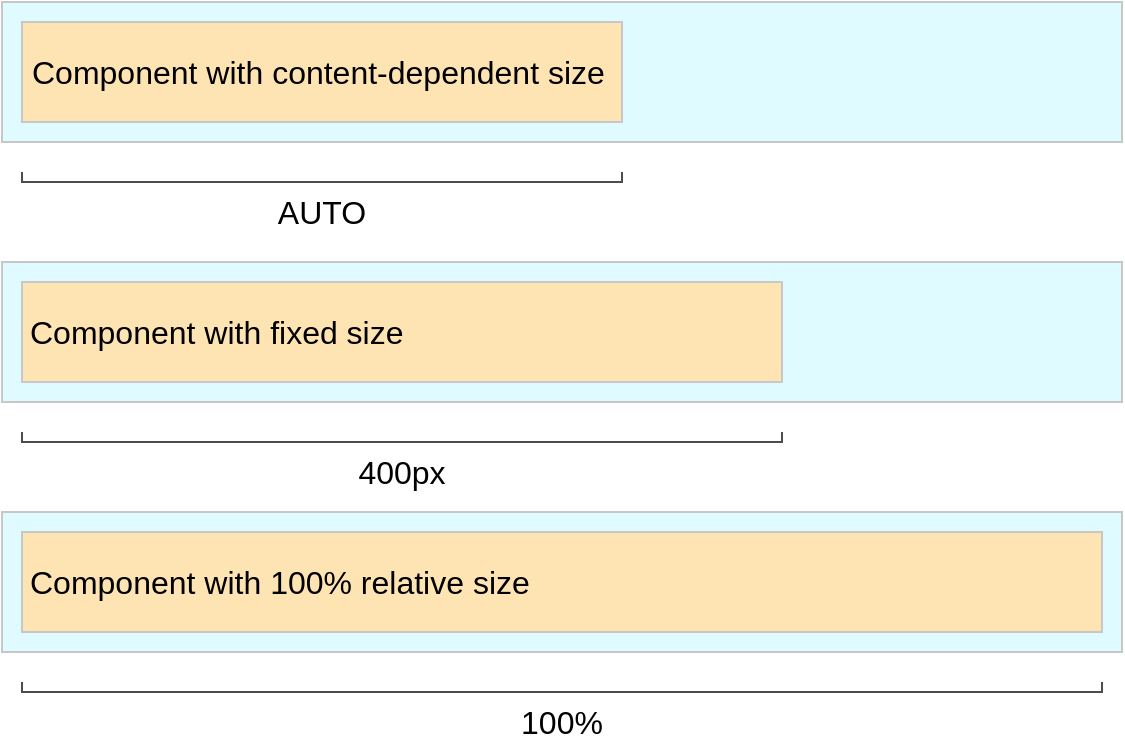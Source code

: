<mxfile version="15.8.8" type="google"><diagram id="6Jp4bvqThqut50CVpag9" name="Page-1"><mxGraphModel dx="1422" dy="780" grid="1" gridSize="10" guides="1" tooltips="1" connect="1" arrows="1" fold="1" page="1" pageScale="1" pageWidth="850" pageHeight="1100" math="0" shadow="0"><root><mxCell id="0"/><mxCell id="1" parent="0"/><mxCell id="ShewYfTz8B2eCBLx4oh1-1" value="" style="rounded=0;whiteSpace=wrap;html=1;fillColor=#DFFBFF;strokeColor=#C7C7C7;" parent="1" vertex="1"><mxGeometry x="80" y="40" width="560" height="70" as="geometry"/></mxCell><mxCell id="uF9ww5-ydVwQPde1AnIG-1" value="Component with content-dependent size" style="rounded=0;whiteSpace=wrap;html=1;strokeColor=#C7C7C7;fillColor=#FFE4B3;glass=0;shadow=0;sketch=0;fontSize=16;align=left;spacingLeft=3;" vertex="1" parent="1"><mxGeometry x="90" y="50" width="300" height="50" as="geometry"/></mxCell><mxCell id="uF9ww5-ydVwQPde1AnIG-3" value="" style="strokeWidth=1;html=1;shadow=0;dashed=0;shape=mxgraph.android.textfield;align=center;strokeColor=#4D4D4D;pointerEvents=1;rounded=0;glass=0;sketch=0;fontSize=20;fillColor=#FFE4B3;" vertex="1" parent="1"><mxGeometry x="90" y="100" width="300" height="30" as="geometry"/></mxCell><mxCell id="uF9ww5-ydVwQPde1AnIG-4" value="&lt;font style=&quot;font-size: 16px;&quot;&gt;AUTO&lt;/font&gt;" style="text;html=1;strokeColor=none;fillColor=none;align=center;verticalAlign=middle;whiteSpace=wrap;rounded=0;shadow=0;glass=0;sketch=0;fontSize=16;" vertex="1" parent="1"><mxGeometry x="210" y="130" width="60" height="30" as="geometry"/></mxCell><mxCell id="uF9ww5-ydVwQPde1AnIG-5" value="" style="rounded=0;whiteSpace=wrap;html=1;fillColor=#DFFBFF;strokeColor=#C7C7C7;" vertex="1" parent="1"><mxGeometry x="80" y="170" width="560" height="70" as="geometry"/></mxCell><mxCell id="uF9ww5-ydVwQPde1AnIG-6" value="Component with fixed size" style="rounded=0;whiteSpace=wrap;html=1;strokeColor=#C7C7C7;fillColor=#FFE4B3;glass=0;shadow=0;sketch=0;fontSize=16;align=left;spacingLeft=2;" vertex="1" parent="1"><mxGeometry x="90" y="180" width="380" height="50" as="geometry"/></mxCell><mxCell id="uF9ww5-ydVwQPde1AnIG-7" value="" style="strokeWidth=1;html=1;shadow=0;dashed=0;shape=mxgraph.android.textfield;align=center;strokeColor=#4D4D4D;pointerEvents=1;rounded=0;glass=0;sketch=0;fontSize=20;fillColor=#FFE4B3;" vertex="1" parent="1"><mxGeometry x="90" y="230" width="380" height="30" as="geometry"/></mxCell><mxCell id="uF9ww5-ydVwQPde1AnIG-8" value="&lt;div style=&quot;font-size: 16px;&quot;&gt;400px&lt;/div&gt;" style="text;html=1;strokeColor=none;fillColor=none;align=center;verticalAlign=middle;whiteSpace=wrap;rounded=0;shadow=0;glass=0;sketch=0;fontSize=16;" vertex="1" parent="1"><mxGeometry x="250" y="260" width="60" height="30" as="geometry"/></mxCell><mxCell id="uF9ww5-ydVwQPde1AnIG-10" value="" style="rounded=0;whiteSpace=wrap;html=1;fillColor=#DFFBFF;strokeColor=#C7C7C7;" vertex="1" parent="1"><mxGeometry x="80" y="295" width="560" height="70" as="geometry"/></mxCell><mxCell id="uF9ww5-ydVwQPde1AnIG-11" value="Component with 100% relative size" style="rounded=0;whiteSpace=wrap;html=1;strokeColor=#C7C7C7;fillColor=#FFE4B3;glass=0;shadow=0;sketch=0;fontSize=16;align=left;spacingLeft=2;" vertex="1" parent="1"><mxGeometry x="90" y="305" width="540" height="50" as="geometry"/></mxCell><mxCell id="uF9ww5-ydVwQPde1AnIG-12" value="" style="strokeWidth=1;html=1;shadow=0;dashed=0;shape=mxgraph.android.textfield;align=center;strokeColor=#4D4D4D;pointerEvents=1;rounded=0;glass=0;sketch=0;fontSize=20;fillColor=#FFE4B3;" vertex="1" parent="1"><mxGeometry x="90" y="355" width="540" height="30" as="geometry"/></mxCell><mxCell id="uF9ww5-ydVwQPde1AnIG-13" value="100%" style="text;html=1;strokeColor=none;fillColor=none;align=center;verticalAlign=middle;whiteSpace=wrap;rounded=0;shadow=0;glass=0;sketch=0;fontSize=16;" vertex="1" parent="1"><mxGeometry x="330" y="385" width="60" height="30" as="geometry"/></mxCell></root></mxGraphModel></diagram></mxfile>